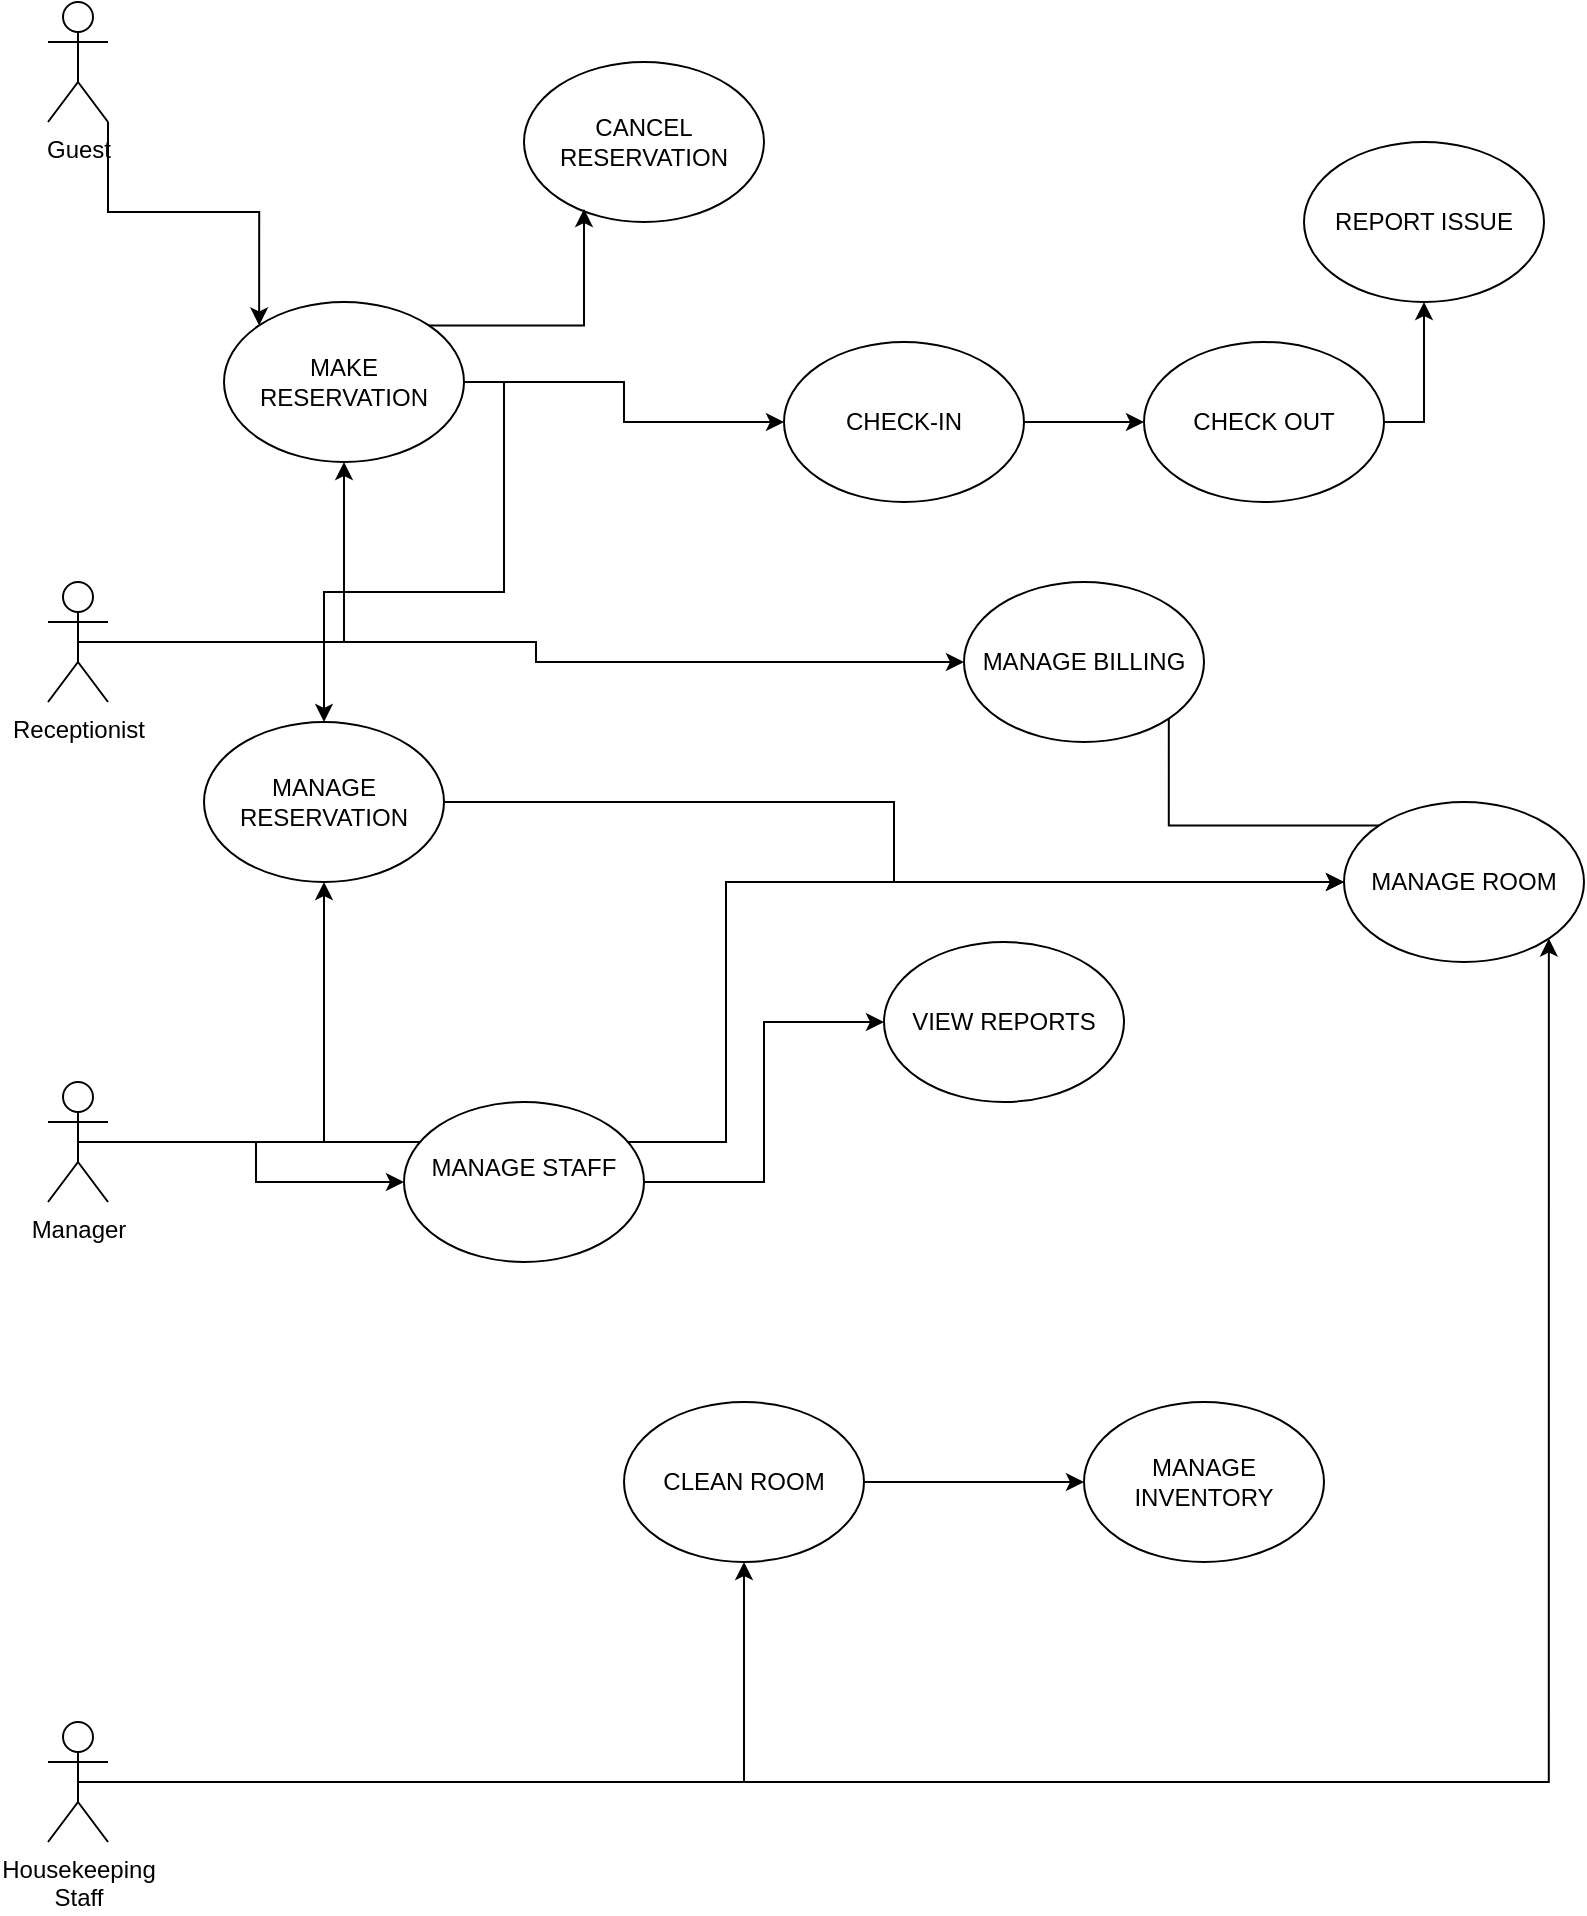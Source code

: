 <mxfile version="24.2.1" type="github" pages="2">
  <diagram name="DFD 1" id="kr8RQMowBn344ddE0N8y">
    <mxGraphModel dx="1009" dy="542" grid="1" gridSize="10" guides="1" tooltips="1" connect="1" arrows="1" fold="1" page="1" pageScale="1" pageWidth="2000" pageHeight="1000" math="0" shadow="0">
      <root>
        <mxCell id="0" />
        <mxCell id="1" parent="0" />
        <mxCell id="a_WTQ3rnNguVCfui24H0-111" style="edgeStyle=orthogonalEdgeStyle;rounded=0;orthogonalLoop=1;jettySize=auto;html=1;exitX=1;exitY=1;exitDx=0;exitDy=0;exitPerimeter=0;entryX=0;entryY=0;entryDx=0;entryDy=0;" parent="1" source="a_WTQ3rnNguVCfui24H0-84" target="a_WTQ3rnNguVCfui24H0-96" edge="1">
          <mxGeometry relative="1" as="geometry" />
        </mxCell>
        <mxCell id="a_WTQ3rnNguVCfui24H0-84" value="Guest" style="shape=umlActor;verticalLabelPosition=bottom;verticalAlign=top;html=1;outlineConnect=0;" parent="1" vertex="1">
          <mxGeometry x="32" y="10" width="30" height="60" as="geometry" />
        </mxCell>
        <mxCell id="a_WTQ3rnNguVCfui24H0-114" style="edgeStyle=orthogonalEdgeStyle;rounded=0;orthogonalLoop=1;jettySize=auto;html=1;exitX=0.5;exitY=0.5;exitDx=0;exitDy=0;exitPerimeter=0;" parent="1" source="a_WTQ3rnNguVCfui24H0-87" target="a_WTQ3rnNguVCfui24H0-96" edge="1">
          <mxGeometry relative="1" as="geometry" />
        </mxCell>
        <mxCell id="a_WTQ3rnNguVCfui24H0-125" style="edgeStyle=orthogonalEdgeStyle;rounded=0;orthogonalLoop=1;jettySize=auto;html=1;exitX=0.5;exitY=0.5;exitDx=0;exitDy=0;exitPerimeter=0;" parent="1" source="a_WTQ3rnNguVCfui24H0-87" target="a_WTQ3rnNguVCfui24H0-107" edge="1">
          <mxGeometry relative="1" as="geometry" />
        </mxCell>
        <mxCell id="a_WTQ3rnNguVCfui24H0-87" value="Receptionist&lt;div&gt;&lt;br&gt;&lt;/div&gt;" style="shape=umlActor;verticalLabelPosition=bottom;verticalAlign=top;html=1;outlineConnect=0;" parent="1" vertex="1">
          <mxGeometry x="32" y="300" width="30" height="60" as="geometry" />
        </mxCell>
        <mxCell id="a_WTQ3rnNguVCfui24H0-116" style="edgeStyle=orthogonalEdgeStyle;rounded=0;orthogonalLoop=1;jettySize=auto;html=1;exitX=0.5;exitY=0.5;exitDx=0;exitDy=0;exitPerimeter=0;entryX=0;entryY=0.5;entryDx=0;entryDy=0;" parent="1" source="a_WTQ3rnNguVCfui24H0-88" target="a_WTQ3rnNguVCfui24H0-105" edge="1">
          <mxGeometry relative="1" as="geometry" />
        </mxCell>
        <mxCell id="a_WTQ3rnNguVCfui24H0-120" style="edgeStyle=orthogonalEdgeStyle;rounded=0;orthogonalLoop=1;jettySize=auto;html=1;exitX=0.5;exitY=0.5;exitDx=0;exitDy=0;exitPerimeter=0;entryX=0;entryY=0.5;entryDx=0;entryDy=0;" parent="1" source="a_WTQ3rnNguVCfui24H0-88" target="a_WTQ3rnNguVCfui24H0-104" edge="1">
          <mxGeometry relative="1" as="geometry" />
        </mxCell>
        <mxCell id="a_WTQ3rnNguVCfui24H0-126" style="edgeStyle=orthogonalEdgeStyle;rounded=0;orthogonalLoop=1;jettySize=auto;html=1;exitX=0.5;exitY=0.5;exitDx=0;exitDy=0;exitPerimeter=0;" parent="1" source="a_WTQ3rnNguVCfui24H0-88" target="a_WTQ3rnNguVCfui24H0-102" edge="1">
          <mxGeometry relative="1" as="geometry" />
        </mxCell>
        <mxCell id="a_WTQ3rnNguVCfui24H0-88" value="Manager" style="shape=umlActor;verticalLabelPosition=bottom;verticalAlign=top;html=1;outlineConnect=0;" parent="1" vertex="1">
          <mxGeometry x="32" y="550" width="30" height="60" as="geometry" />
        </mxCell>
        <mxCell id="a_WTQ3rnNguVCfui24H0-121" style="edgeStyle=orthogonalEdgeStyle;rounded=0;orthogonalLoop=1;jettySize=auto;html=1;exitX=0.5;exitY=0.5;exitDx=0;exitDy=0;exitPerimeter=0;" parent="1" source="a_WTQ3rnNguVCfui24H0-89" target="a_WTQ3rnNguVCfui24H0-108" edge="1">
          <mxGeometry relative="1" as="geometry" />
        </mxCell>
        <mxCell id="a_WTQ3rnNguVCfui24H0-127" style="edgeStyle=orthogonalEdgeStyle;rounded=0;orthogonalLoop=1;jettySize=auto;html=1;exitX=0.5;exitY=0.5;exitDx=0;exitDy=0;exitPerimeter=0;entryX=1;entryY=1;entryDx=0;entryDy=0;" parent="1" source="a_WTQ3rnNguVCfui24H0-89" target="a_WTQ3rnNguVCfui24H0-104" edge="1">
          <mxGeometry relative="1" as="geometry" />
        </mxCell>
        <mxCell id="a_WTQ3rnNguVCfui24H0-89" value="Housekeeping&lt;div&gt;Staff&lt;/div&gt;" style="shape=umlActor;verticalLabelPosition=bottom;verticalAlign=top;html=1;outlineConnect=0;" parent="1" vertex="1">
          <mxGeometry x="32" y="870" width="30" height="60" as="geometry" />
        </mxCell>
        <mxCell id="a_WTQ3rnNguVCfui24H0-115" style="edgeStyle=orthogonalEdgeStyle;rounded=0;orthogonalLoop=1;jettySize=auto;html=1;exitX=1;exitY=0.5;exitDx=0;exitDy=0;" parent="1" source="a_WTQ3rnNguVCfui24H0-96" target="a_WTQ3rnNguVCfui24H0-102" edge="1">
          <mxGeometry relative="1" as="geometry" />
        </mxCell>
        <mxCell id="a_WTQ3rnNguVCfui24H0-118" style="edgeStyle=orthogonalEdgeStyle;rounded=0;orthogonalLoop=1;jettySize=auto;html=1;exitX=1;exitY=0.5;exitDx=0;exitDy=0;" parent="1" source="a_WTQ3rnNguVCfui24H0-96" target="a_WTQ3rnNguVCfui24H0-99" edge="1">
          <mxGeometry relative="1" as="geometry" />
        </mxCell>
        <mxCell id="a_WTQ3rnNguVCfui24H0-96" value="MAKE RESERVATION" style="ellipse;whiteSpace=wrap;html=1;" parent="1" vertex="1">
          <mxGeometry x="120" y="160" width="120" height="80" as="geometry" />
        </mxCell>
        <mxCell id="a_WTQ3rnNguVCfui24H0-123" style="edgeStyle=orthogonalEdgeStyle;rounded=0;orthogonalLoop=1;jettySize=auto;html=1;exitX=1;exitY=0.5;exitDx=0;exitDy=0;" parent="1" source="a_WTQ3rnNguVCfui24H0-99" target="a_WTQ3rnNguVCfui24H0-101" edge="1">
          <mxGeometry relative="1" as="geometry" />
        </mxCell>
        <mxCell id="a_WTQ3rnNguVCfui24H0-99" value="CHECK-IN" style="ellipse;whiteSpace=wrap;html=1;" parent="1" vertex="1">
          <mxGeometry x="400" y="180" width="120" height="80" as="geometry" />
        </mxCell>
        <mxCell id="a_WTQ3rnNguVCfui24H0-124" style="edgeStyle=orthogonalEdgeStyle;rounded=0;orthogonalLoop=1;jettySize=auto;html=1;exitX=1;exitY=0.5;exitDx=0;exitDy=0;" parent="1" source="a_WTQ3rnNguVCfui24H0-101" target="a_WTQ3rnNguVCfui24H0-109" edge="1">
          <mxGeometry relative="1" as="geometry" />
        </mxCell>
        <mxCell id="a_WTQ3rnNguVCfui24H0-101" value="CHECK OUT" style="ellipse;whiteSpace=wrap;html=1;" parent="1" vertex="1">
          <mxGeometry x="580" y="180" width="120" height="80" as="geometry" />
        </mxCell>
        <mxCell id="a_WTQ3rnNguVCfui24H0-119" style="edgeStyle=orthogonalEdgeStyle;rounded=0;orthogonalLoop=1;jettySize=auto;html=1;exitX=1;exitY=0.5;exitDx=0;exitDy=0;" parent="1" source="a_WTQ3rnNguVCfui24H0-102" target="a_WTQ3rnNguVCfui24H0-104" edge="1">
          <mxGeometry relative="1" as="geometry" />
        </mxCell>
        <mxCell id="a_WTQ3rnNguVCfui24H0-102" value="MANAGE RESERVATION" style="ellipse;whiteSpace=wrap;html=1;" parent="1" vertex="1">
          <mxGeometry x="110" y="370" width="120" height="80" as="geometry" />
        </mxCell>
        <mxCell id="a_WTQ3rnNguVCfui24H0-103" value="CANCEL RESERVATION" style="ellipse;whiteSpace=wrap;html=1;" parent="1" vertex="1">
          <mxGeometry x="270" y="40" width="120" height="80" as="geometry" />
        </mxCell>
        <mxCell id="a_WTQ3rnNguVCfui24H0-130" style="edgeStyle=orthogonalEdgeStyle;rounded=0;orthogonalLoop=1;jettySize=auto;html=1;exitX=0;exitY=0;exitDx=0;exitDy=0;entryX=1;entryY=0;entryDx=0;entryDy=0;" parent="1" source="a_WTQ3rnNguVCfui24H0-104" target="a_WTQ3rnNguVCfui24H0-107" edge="1">
          <mxGeometry relative="1" as="geometry" />
        </mxCell>
        <mxCell id="a_WTQ3rnNguVCfui24H0-104" value="MANAGE ROOM" style="ellipse;whiteSpace=wrap;html=1;" parent="1" vertex="1">
          <mxGeometry x="680" y="410" width="120" height="80" as="geometry" />
        </mxCell>
        <mxCell id="a_WTQ3rnNguVCfui24H0-117" style="edgeStyle=orthogonalEdgeStyle;rounded=0;orthogonalLoop=1;jettySize=auto;html=1;exitX=1;exitY=0.5;exitDx=0;exitDy=0;entryX=0;entryY=0.5;entryDx=0;entryDy=0;" parent="1" source="a_WTQ3rnNguVCfui24H0-105" target="a_WTQ3rnNguVCfui24H0-110" edge="1">
          <mxGeometry relative="1" as="geometry" />
        </mxCell>
        <mxCell id="a_WTQ3rnNguVCfui24H0-105" value="MANAGE STAFF&lt;div&gt;&lt;br&gt;&lt;/div&gt;" style="ellipse;whiteSpace=wrap;html=1;" parent="1" vertex="1">
          <mxGeometry x="210" y="560" width="120" height="80" as="geometry" />
        </mxCell>
        <mxCell id="a_WTQ3rnNguVCfui24H0-106" value="MANAGE INVENTORY" style="ellipse;whiteSpace=wrap;html=1;" parent="1" vertex="1">
          <mxGeometry x="550" y="710" width="120" height="80" as="geometry" />
        </mxCell>
        <mxCell id="a_WTQ3rnNguVCfui24H0-107" value="MANAGE BILLING" style="ellipse;whiteSpace=wrap;html=1;" parent="1" vertex="1">
          <mxGeometry x="490" y="300" width="120" height="80" as="geometry" />
        </mxCell>
        <mxCell id="a_WTQ3rnNguVCfui24H0-122" style="edgeStyle=orthogonalEdgeStyle;rounded=0;orthogonalLoop=1;jettySize=auto;html=1;exitX=1;exitY=0.5;exitDx=0;exitDy=0;entryX=0;entryY=0.5;entryDx=0;entryDy=0;" parent="1" source="a_WTQ3rnNguVCfui24H0-108" target="a_WTQ3rnNguVCfui24H0-106" edge="1">
          <mxGeometry relative="1" as="geometry" />
        </mxCell>
        <mxCell id="a_WTQ3rnNguVCfui24H0-108" value="CLEAN ROOM" style="ellipse;whiteSpace=wrap;html=1;" parent="1" vertex="1">
          <mxGeometry x="320" y="710" width="120" height="80" as="geometry" />
        </mxCell>
        <mxCell id="a_WTQ3rnNguVCfui24H0-109" value="REPORT ISSUE" style="ellipse;whiteSpace=wrap;html=1;" parent="1" vertex="1">
          <mxGeometry x="660" y="80" width="120" height="80" as="geometry" />
        </mxCell>
        <mxCell id="a_WTQ3rnNguVCfui24H0-110" value="VIEW REPORTS" style="ellipse;whiteSpace=wrap;html=1;" parent="1" vertex="1">
          <mxGeometry x="450" y="480" width="120" height="80" as="geometry" />
        </mxCell>
        <mxCell id="a_WTQ3rnNguVCfui24H0-112" style="edgeStyle=orthogonalEdgeStyle;rounded=0;orthogonalLoop=1;jettySize=auto;html=1;exitX=1;exitY=0;exitDx=0;exitDy=0;entryX=0.25;entryY=0.919;entryDx=0;entryDy=0;entryPerimeter=0;" parent="1" source="a_WTQ3rnNguVCfui24H0-96" target="a_WTQ3rnNguVCfui24H0-103" edge="1">
          <mxGeometry relative="1" as="geometry" />
        </mxCell>
      </root>
    </mxGraphModel>
  </diagram>
  <diagram id="4lf5OoRPBS7jItL3L0gp" name="DFD 0">
    <mxGraphModel grid="1" page="1" gridSize="10" guides="1" tooltips="1" connect="1" arrows="1" fold="1" pageScale="1" pageWidth="1169" pageHeight="827" math="0" shadow="0">
      <root>
        <mxCell id="0" />
        <mxCell id="1" parent="0" />
        <mxCell id="cJaIcAbAFUQ9YkOtkiE8-1" style="edgeStyle=orthogonalEdgeStyle;rounded=0;orthogonalLoop=1;jettySize=auto;html=1;exitX=0.5;exitY=0;exitDx=0;exitDy=0;startArrow=classic;startFill=1;" edge="1" parent="1" source="cJaIcAbAFUQ9YkOtkiE8-11" target="cJaIcAbAFUQ9YkOtkiE8-12">
          <mxGeometry relative="1" as="geometry">
            <mxPoint x="584.765" y="240" as="targetPoint" />
          </mxGeometry>
        </mxCell>
        <mxCell id="cJaIcAbAFUQ9YkOtkiE8-2" style="edgeStyle=orthogonalEdgeStyle;rounded=0;orthogonalLoop=1;jettySize=auto;html=1;exitX=1;exitY=0.5;exitDx=0;exitDy=0;startArrow=classic;startFill=1;" edge="1" parent="1" source="cJaIcAbAFUQ9YkOtkiE8-11" target="cJaIcAbAFUQ9YkOtkiE8-13">
          <mxGeometry relative="1" as="geometry">
            <mxPoint x="760" y="413.765" as="targetPoint" />
          </mxGeometry>
        </mxCell>
        <mxCell id="cJaIcAbAFUQ9YkOtkiE8-3" style="edgeStyle=orthogonalEdgeStyle;rounded=0;orthogonalLoop=1;jettySize=auto;html=1;exitX=0.5;exitY=1;exitDx=0;exitDy=0;" edge="1" parent="1" source="cJaIcAbAFUQ9YkOtkiE8-11" target="cJaIcAbAFUQ9YkOtkiE8-14">
          <mxGeometry relative="1" as="geometry">
            <mxPoint x="584.765" y="530" as="targetPoint" />
          </mxGeometry>
        </mxCell>
        <mxCell id="cJaIcAbAFUQ9YkOtkiE8-4" value="" style="edgeStyle=orthogonalEdgeStyle;rounded=0;orthogonalLoop=1;jettySize=auto;html=1;" edge="1" parent="1" source="cJaIcAbAFUQ9YkOtkiE8-11" target="cJaIcAbAFUQ9YkOtkiE8-15">
          <mxGeometry relative="1" as="geometry" />
        </mxCell>
        <mxCell id="cJaIcAbAFUQ9YkOtkiE8-5" value="" style="edgeStyle=orthogonalEdgeStyle;rounded=0;orthogonalLoop=1;jettySize=auto;html=1;" edge="1" parent="1" source="cJaIcAbAFUQ9YkOtkiE8-11" target="cJaIcAbAFUQ9YkOtkiE8-12">
          <mxGeometry relative="1" as="geometry" />
        </mxCell>
        <mxCell id="cJaIcAbAFUQ9YkOtkiE8-6" style="edgeStyle=orthogonalEdgeStyle;rounded=0;orthogonalLoop=1;jettySize=auto;html=1;exitX=0;exitY=0;exitDx=0;exitDy=0;" edge="1" parent="1" source="cJaIcAbAFUQ9YkOtkiE8-11" target="cJaIcAbAFUQ9YkOtkiE8-16">
          <mxGeometry relative="1" as="geometry">
            <mxPoint x="440" y="280" as="targetPoint" />
            <Array as="points">
              <mxPoint x="557" y="340" />
              <mxPoint x="480" y="340" />
              <mxPoint x="480" y="280" />
            </Array>
          </mxGeometry>
        </mxCell>
        <mxCell id="cJaIcAbAFUQ9YkOtkiE8-7" style="edgeStyle=orthogonalEdgeStyle;rounded=0;orthogonalLoop=1;jettySize=auto;html=1;exitX=0;exitY=1;exitDx=0;exitDy=0;" edge="1" parent="1" source="cJaIcAbAFUQ9YkOtkiE8-11" target="cJaIcAbAFUQ9YkOtkiE8-17">
          <mxGeometry relative="1" as="geometry">
            <mxPoint x="400" y="530" as="targetPoint" />
            <Array as="points">
              <mxPoint x="490" y="442" />
              <mxPoint x="490" y="530" />
            </Array>
          </mxGeometry>
        </mxCell>
        <mxCell id="cJaIcAbAFUQ9YkOtkiE8-8" style="edgeStyle=orthogonalEdgeStyle;rounded=0;orthogonalLoop=1;jettySize=auto;html=1;exitX=1;exitY=0;exitDx=0;exitDy=0;" edge="1" parent="1" source="cJaIcAbAFUQ9YkOtkiE8-11" target="cJaIcAbAFUQ9YkOtkiE8-18">
          <mxGeometry relative="1" as="geometry">
            <mxPoint x="760" y="320" as="targetPoint" />
            <Array as="points">
              <mxPoint x="670" y="386" />
              <mxPoint x="670" y="320" />
            </Array>
          </mxGeometry>
        </mxCell>
        <mxCell id="cJaIcAbAFUQ9YkOtkiE8-9" style="edgeStyle=orthogonalEdgeStyle;rounded=0;orthogonalLoop=1;jettySize=auto;html=1;exitX=1;exitY=1;exitDx=0;exitDy=0;" edge="1" parent="1" source="cJaIcAbAFUQ9YkOtkiE8-11" target="cJaIcAbAFUQ9YkOtkiE8-19">
          <mxGeometry relative="1" as="geometry">
            <mxPoint x="760" y="520" as="targetPoint" />
            <Array as="points">
              <mxPoint x="670" y="442" />
              <mxPoint x="670" y="520" />
            </Array>
          </mxGeometry>
        </mxCell>
        <mxCell id="cJaIcAbAFUQ9YkOtkiE8-10" style="edgeStyle=orthogonalEdgeStyle;rounded=0;orthogonalLoop=1;jettySize=auto;html=1;exitX=1;exitY=0;exitDx=0;exitDy=0;entryX=0.5;entryY=1;entryDx=0;entryDy=0;" edge="1" parent="1" source="cJaIcAbAFUQ9YkOtkiE8-11" target="cJaIcAbAFUQ9YkOtkiE8-20">
          <mxGeometry relative="1" as="geometry">
            <mxPoint x="840" y="250" as="targetPoint" />
            <Array as="points">
              <mxPoint x="613" y="280" />
              <mxPoint x="780" y="280" />
            </Array>
          </mxGeometry>
        </mxCell>
        <mxCell id="cJaIcAbAFUQ9YkOtkiE8-11" value="Hotel Management System" style="ellipse;whiteSpace=wrap;html=1;aspect=fixed;" vertex="1" parent="1">
          <mxGeometry x="545" y="374" width="80" height="80" as="geometry" />
        </mxCell>
        <mxCell id="cJaIcAbAFUQ9YkOtkiE8-12" value="MANAGE RESERVATION" style="rounded=0;whiteSpace=wrap;html=1;" vertex="1" parent="1">
          <mxGeometry x="525.005" y="200" width="120" height="60" as="geometry" />
        </mxCell>
        <mxCell id="cJaIcAbAFUQ9YkOtkiE8-13" value="MANAGE BILLING" style="rounded=0;whiteSpace=wrap;html=1;" vertex="1" parent="1">
          <mxGeometry x="740" y="384.005" width="120" height="60" as="geometry" />
        </mxCell>
        <mxCell id="cJaIcAbAFUQ9YkOtkiE8-14" value="MANAGE STAFF" style="rounded=0;whiteSpace=wrap;html=1;" vertex="1" parent="1">
          <mxGeometry x="524.005" y="570" width="120" height="60" as="geometry" />
        </mxCell>
        <mxCell id="cJaIcAbAFUQ9YkOtkiE8-15" value="MANAGE ROOM" style="whiteSpace=wrap;html=1;" vertex="1" parent="1">
          <mxGeometry x="310" y="383" width="120" height="60" as="geometry" />
        </mxCell>
        <mxCell id="cJaIcAbAFUQ9YkOtkiE8-16" value="MANAGE CUSTOMERS" style="rounded=0;whiteSpace=wrap;html=1;" vertex="1" parent="1">
          <mxGeometry x="340" y="280" width="120" height="60" as="geometry" />
        </mxCell>
        <mxCell id="cJaIcAbAFUQ9YkOtkiE8-17" value="MANAGE HOTEL" style="rounded=0;whiteSpace=wrap;html=1;" vertex="1" parent="1">
          <mxGeometry x="340" y="500" width="120" height="60" as="geometry" />
        </mxCell>
        <mxCell id="cJaIcAbAFUQ9YkOtkiE8-18" value="SYSTEM USER MNAGEMENT" style="rounded=0;whiteSpace=wrap;html=1;" vertex="1" parent="1">
          <mxGeometry x="700" y="290" width="120" height="60" as="geometry" />
        </mxCell>
        <mxCell id="cJaIcAbAFUQ9YkOtkiE8-19" value="MANAGE IIINVENTORY" style="rounded=0;whiteSpace=wrap;html=1;" vertex="1" parent="1">
          <mxGeometry x="700" y="490" width="120" height="60" as="geometry" />
        </mxCell>
        <mxCell id="cJaIcAbAFUQ9YkOtkiE8-20" value="MANAGE REPORTS" style="rounded=0;whiteSpace=wrap;html=1;" vertex="1" parent="1">
          <mxGeometry x="720" y="190" width="120" height="60" as="geometry" />
        </mxCell>
      </root>
    </mxGraphModel>
  </diagram>
</mxfile>
